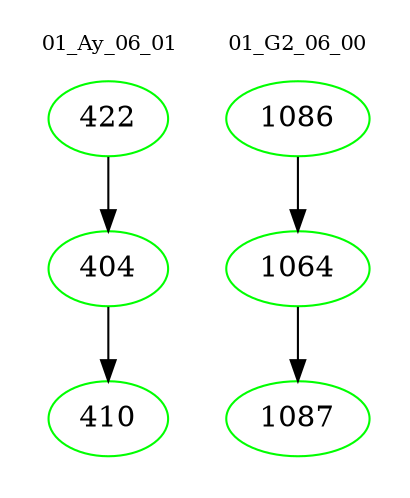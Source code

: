 digraph{
subgraph cluster_0 {
color = white
label = "01_Ay_06_01";
fontsize=10;
T0_422 [label="422", color="green"]
T0_422 -> T0_404 [color="black"]
T0_404 [label="404", color="green"]
T0_404 -> T0_410 [color="black"]
T0_410 [label="410", color="green"]
}
subgraph cluster_1 {
color = white
label = "01_G2_06_00";
fontsize=10;
T1_1086 [label="1086", color="green"]
T1_1086 -> T1_1064 [color="black"]
T1_1064 [label="1064", color="green"]
T1_1064 -> T1_1087 [color="black"]
T1_1087 [label="1087", color="green"]
}
}
